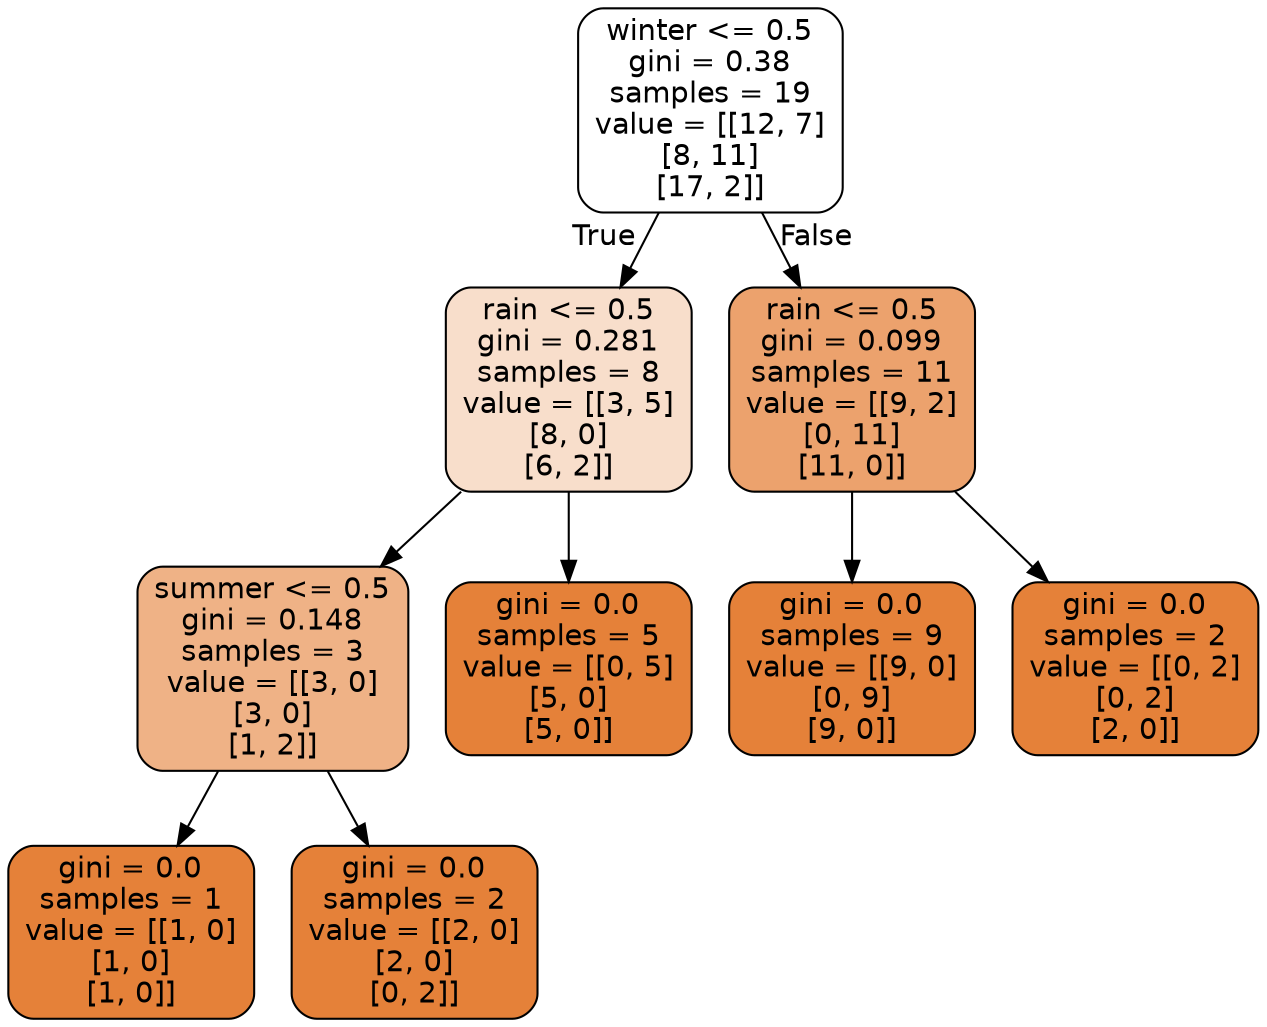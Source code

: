 digraph Tree {
node [shape=box, style="filled, rounded", color="black", fontname=helvetica] ;
edge [fontname=helvetica] ;
0 [label="winter <= 0.5\ngini = 0.38\nsamples = 19\nvalue = [[12, 7]\n[8, 11]\n[17, 2]]", fillcolor="#ffffff"] ;
1 [label="rain <= 0.5\ngini = 0.281\nsamples = 8\nvalue = [[3, 5]\n[8, 0]\n[6, 2]]", fillcolor="#f8decb"] ;
0 -> 1 [labeldistance=2.5, labelangle=45, headlabel="True"] ;
2 [label="summer <= 0.5\ngini = 0.148\nsamples = 3\nvalue = [[3, 0]\n[3, 0]\n[1, 2]]", fillcolor="#efb286"] ;
1 -> 2 ;
3 [label="gini = 0.0\nsamples = 1\nvalue = [[1, 0]\n[1, 0]\n[1, 0]]", fillcolor="#e58139"] ;
2 -> 3 ;
4 [label="gini = 0.0\nsamples = 2\nvalue = [[2, 0]\n[2, 0]\n[0, 2]]", fillcolor="#e58139"] ;
2 -> 4 ;
5 [label="gini = 0.0\nsamples = 5\nvalue = [[0, 5]\n[5, 0]\n[5, 0]]", fillcolor="#e58139"] ;
1 -> 5 ;
6 [label="rain <= 0.5\ngini = 0.099\nsamples = 11\nvalue = [[9, 2]\n[0, 11]\n[11, 0]]", fillcolor="#eca26d"] ;
0 -> 6 [labeldistance=2.5, labelangle=-45, headlabel="False"] ;
7 [label="gini = 0.0\nsamples = 9\nvalue = [[9, 0]\n[0, 9]\n[9, 0]]", fillcolor="#e58139"] ;
6 -> 7 ;
8 [label="gini = 0.0\nsamples = 2\nvalue = [[0, 2]\n[0, 2]\n[2, 0]]", fillcolor="#e58139"] ;
6 -> 8 ;
}
